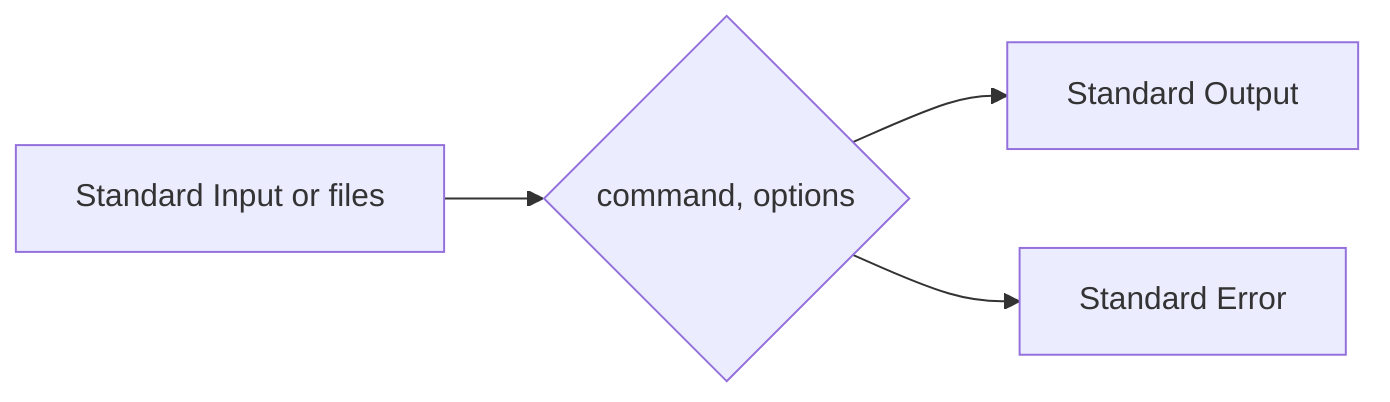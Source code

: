 graph LR
A[Standard Input or files] -->B{command, options}
B-->C[Standard Output]
B-->D[Standard Error]